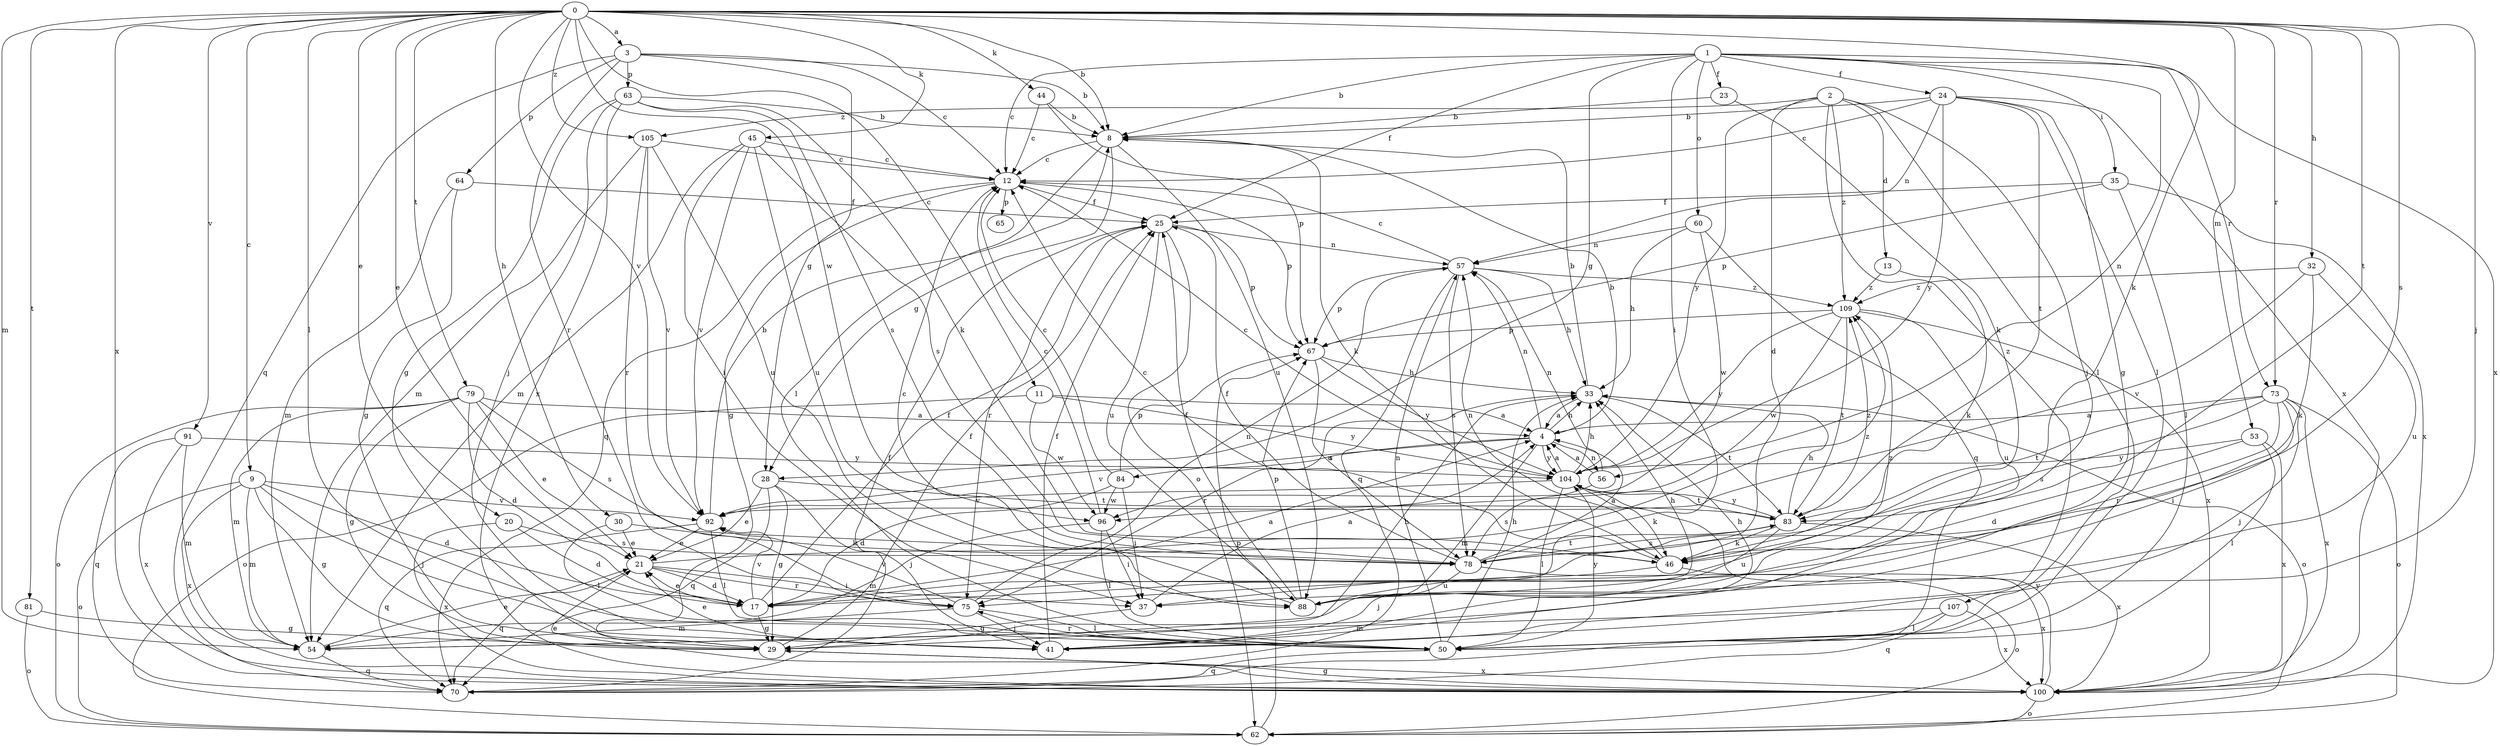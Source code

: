 strict digraph  {
0;
1;
2;
3;
4;
8;
9;
11;
12;
13;
17;
20;
21;
23;
24;
25;
28;
29;
30;
32;
33;
35;
37;
41;
44;
45;
46;
50;
53;
54;
56;
57;
60;
62;
63;
64;
65;
67;
70;
73;
75;
78;
79;
81;
83;
84;
88;
91;
92;
96;
100;
104;
105;
107;
109;
0 -> 3  [label=a];
0 -> 8  [label=b];
0 -> 9  [label=c];
0 -> 11  [label=c];
0 -> 20  [label=e];
0 -> 21  [label=e];
0 -> 30  [label=h];
0 -> 32  [label=h];
0 -> 41  [label=j];
0 -> 44  [label=k];
0 -> 45  [label=k];
0 -> 46  [label=k];
0 -> 50  [label=l];
0 -> 53  [label=m];
0 -> 54  [label=m];
0 -> 73  [label=r];
0 -> 78  [label=s];
0 -> 79  [label=t];
0 -> 81  [label=t];
0 -> 83  [label=t];
0 -> 91  [label=v];
0 -> 92  [label=v];
0 -> 96  [label=w];
0 -> 100  [label=x];
0 -> 105  [label=z];
1 -> 8  [label=b];
1 -> 12  [label=c];
1 -> 23  [label=f];
1 -> 24  [label=f];
1 -> 25  [label=f];
1 -> 28  [label=g];
1 -> 35  [label=i];
1 -> 37  [label=i];
1 -> 56  [label=n];
1 -> 60  [label=o];
1 -> 73  [label=r];
1 -> 100  [label=x];
2 -> 13  [label=d];
2 -> 17  [label=d];
2 -> 41  [label=j];
2 -> 50  [label=l];
2 -> 104  [label=y];
2 -> 105  [label=z];
2 -> 107  [label=z];
2 -> 109  [label=z];
3 -> 8  [label=b];
3 -> 12  [label=c];
3 -> 28  [label=g];
3 -> 63  [label=p];
3 -> 64  [label=p];
3 -> 70  [label=q];
3 -> 75  [label=r];
4 -> 8  [label=b];
4 -> 33  [label=h];
4 -> 54  [label=m];
4 -> 56  [label=n];
4 -> 57  [label=n];
4 -> 84  [label=u];
4 -> 92  [label=v];
4 -> 104  [label=y];
8 -> 12  [label=c];
8 -> 28  [label=g];
8 -> 46  [label=k];
8 -> 50  [label=l];
8 -> 88  [label=u];
9 -> 17  [label=d];
9 -> 29  [label=g];
9 -> 41  [label=j];
9 -> 54  [label=m];
9 -> 62  [label=o];
9 -> 92  [label=v];
9 -> 100  [label=x];
11 -> 4  [label=a];
11 -> 62  [label=o];
11 -> 96  [label=w];
11 -> 104  [label=y];
12 -> 25  [label=f];
12 -> 29  [label=g];
12 -> 65  [label=p];
12 -> 67  [label=p];
12 -> 70  [label=q];
13 -> 46  [label=k];
13 -> 109  [label=z];
17 -> 4  [label=a];
17 -> 21  [label=e];
17 -> 25  [label=f];
17 -> 29  [label=g];
17 -> 92  [label=v];
17 -> 109  [label=z];
20 -> 17  [label=d];
20 -> 78  [label=s];
20 -> 100  [label=x];
21 -> 17  [label=d];
21 -> 37  [label=i];
21 -> 70  [label=q];
21 -> 75  [label=r];
21 -> 109  [label=z];
23 -> 8  [label=b];
23 -> 46  [label=k];
24 -> 8  [label=b];
24 -> 12  [label=c];
24 -> 29  [label=g];
24 -> 50  [label=l];
24 -> 57  [label=n];
24 -> 83  [label=t];
24 -> 100  [label=x];
24 -> 104  [label=y];
25 -> 57  [label=n];
25 -> 62  [label=o];
25 -> 67  [label=p];
25 -> 75  [label=r];
25 -> 88  [label=u];
28 -> 21  [label=e];
28 -> 29  [label=g];
28 -> 41  [label=j];
28 -> 70  [label=q];
28 -> 83  [label=t];
29 -> 25  [label=f];
29 -> 33  [label=h];
29 -> 100  [label=x];
30 -> 21  [label=e];
30 -> 46  [label=k];
30 -> 50  [label=l];
32 -> 46  [label=k];
32 -> 88  [label=u];
32 -> 92  [label=v];
32 -> 109  [label=z];
33 -> 4  [label=a];
33 -> 8  [label=b];
33 -> 62  [label=o];
33 -> 75  [label=r];
33 -> 83  [label=t];
35 -> 25  [label=f];
35 -> 50  [label=l];
35 -> 67  [label=p];
35 -> 100  [label=x];
37 -> 4  [label=a];
37 -> 29  [label=g];
41 -> 21  [label=e];
41 -> 25  [label=f];
41 -> 33  [label=h];
44 -> 8  [label=b];
44 -> 12  [label=c];
44 -> 67  [label=p];
45 -> 12  [label=c];
45 -> 37  [label=i];
45 -> 54  [label=m];
45 -> 78  [label=s];
45 -> 88  [label=u];
45 -> 92  [label=v];
46 -> 12  [label=c];
46 -> 57  [label=n];
46 -> 88  [label=u];
46 -> 100  [label=x];
50 -> 33  [label=h];
50 -> 57  [label=n];
50 -> 70  [label=q];
50 -> 75  [label=r];
50 -> 104  [label=y];
53 -> 17  [label=d];
53 -> 50  [label=l];
53 -> 100  [label=x];
53 -> 104  [label=y];
54 -> 21  [label=e];
54 -> 70  [label=q];
56 -> 4  [label=a];
56 -> 57  [label=n];
56 -> 78  [label=s];
57 -> 12  [label=c];
57 -> 33  [label=h];
57 -> 67  [label=p];
57 -> 70  [label=q];
57 -> 78  [label=s];
57 -> 109  [label=z];
60 -> 33  [label=h];
60 -> 57  [label=n];
60 -> 70  [label=q];
60 -> 96  [label=w];
62 -> 67  [label=p];
63 -> 8  [label=b];
63 -> 29  [label=g];
63 -> 41  [label=j];
63 -> 46  [label=k];
63 -> 78  [label=s];
63 -> 100  [label=x];
64 -> 25  [label=f];
64 -> 29  [label=g];
64 -> 54  [label=m];
67 -> 33  [label=h];
67 -> 78  [label=s];
67 -> 104  [label=y];
70 -> 25  [label=f];
73 -> 4  [label=a];
73 -> 37  [label=i];
73 -> 41  [label=j];
73 -> 62  [label=o];
73 -> 75  [label=r];
73 -> 78  [label=s];
73 -> 83  [label=t];
73 -> 100  [label=x];
75 -> 41  [label=j];
75 -> 50  [label=l];
75 -> 54  [label=m];
75 -> 57  [label=n];
75 -> 92  [label=v];
78 -> 4  [label=a];
78 -> 25  [label=f];
78 -> 41  [label=j];
78 -> 62  [label=o];
78 -> 83  [label=t];
79 -> 4  [label=a];
79 -> 17  [label=d];
79 -> 21  [label=e];
79 -> 29  [label=g];
79 -> 54  [label=m];
79 -> 62  [label=o];
79 -> 78  [label=s];
81 -> 29  [label=g];
81 -> 62  [label=o];
83 -> 33  [label=h];
83 -> 46  [label=k];
83 -> 78  [label=s];
83 -> 88  [label=u];
83 -> 100  [label=x];
83 -> 104  [label=y];
83 -> 109  [label=z];
84 -> 12  [label=c];
84 -> 17  [label=d];
84 -> 37  [label=i];
84 -> 67  [label=p];
84 -> 96  [label=w];
88 -> 12  [label=c];
88 -> 25  [label=f];
88 -> 33  [label=h];
88 -> 67  [label=p];
91 -> 54  [label=m];
91 -> 70  [label=q];
91 -> 100  [label=x];
91 -> 104  [label=y];
92 -> 8  [label=b];
92 -> 21  [label=e];
92 -> 50  [label=l];
92 -> 70  [label=q];
96 -> 12  [label=c];
96 -> 37  [label=i];
96 -> 50  [label=l];
96 -> 54  [label=m];
100 -> 21  [label=e];
100 -> 29  [label=g];
100 -> 62  [label=o];
100 -> 104  [label=y];
104 -> 4  [label=a];
104 -> 12  [label=c];
104 -> 33  [label=h];
104 -> 46  [label=k];
104 -> 50  [label=l];
104 -> 83  [label=t];
104 -> 92  [label=v];
105 -> 12  [label=c];
105 -> 54  [label=m];
105 -> 75  [label=r];
105 -> 88  [label=u];
105 -> 92  [label=v];
107 -> 50  [label=l];
107 -> 54  [label=m];
107 -> 70  [label=q];
107 -> 100  [label=x];
109 -> 67  [label=p];
109 -> 83  [label=t];
109 -> 88  [label=u];
109 -> 96  [label=w];
109 -> 100  [label=x];
109 -> 104  [label=y];
}
